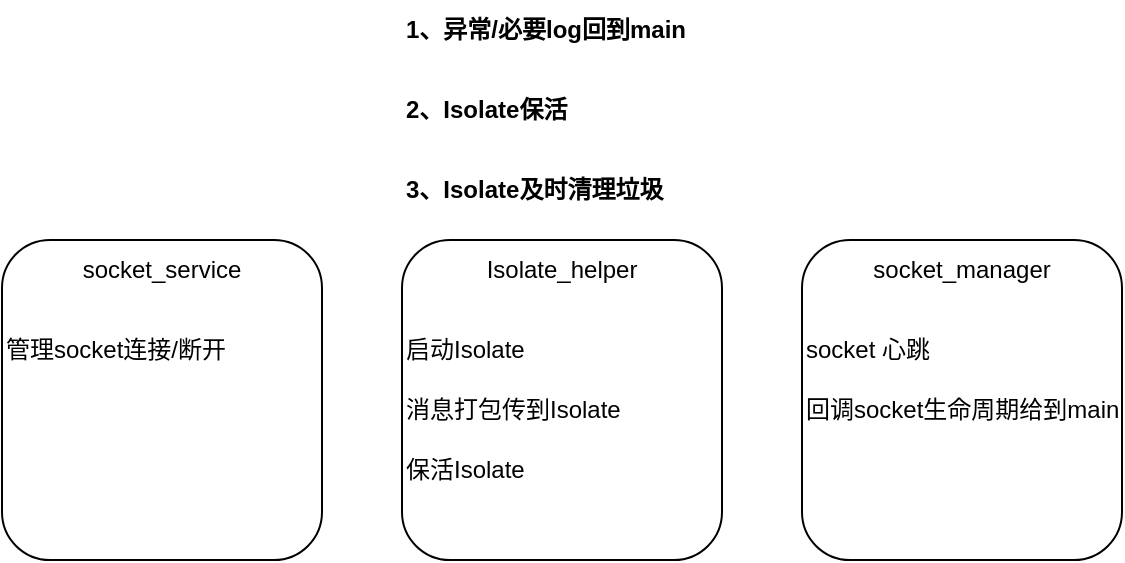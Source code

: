 <mxfile version="24.8.2">
  <diagram name="第 1 页" id="kK51Si3r2rLtlZtORP9k">
    <mxGraphModel dx="1434" dy="746" grid="1" gridSize="10" guides="1" tooltips="1" connect="1" arrows="1" fold="1" page="1" pageScale="1" pageWidth="827" pageHeight="1169" math="0" shadow="0">
      <root>
        <mxCell id="0" />
        <mxCell id="1" parent="0" />
        <mxCell id="-1A5qv5OgOZvyKJSr9lI-2" value="" style="rounded=1;whiteSpace=wrap;html=1;" vertex="1" parent="1">
          <mxGeometry x="40" y="200" width="160" height="160" as="geometry" />
        </mxCell>
        <mxCell id="-1A5qv5OgOZvyKJSr9lI-3" value="socket_service" style="text;html=1;align=center;verticalAlign=middle;whiteSpace=wrap;rounded=0;" vertex="1" parent="1">
          <mxGeometry x="90" y="200" width="60" height="30" as="geometry" />
        </mxCell>
        <mxCell id="-1A5qv5OgOZvyKJSr9lI-6" value="1、异常/必要log回到main" style="text;html=1;align=left;verticalAlign=middle;whiteSpace=wrap;rounded=0;fontStyle=1" vertex="1" parent="1">
          <mxGeometry x="240" y="80" width="170" height="30" as="geometry" />
        </mxCell>
        <mxCell id="-1A5qv5OgOZvyKJSr9lI-7" value="2、Isolate保活" style="text;html=1;align=left;verticalAlign=middle;whiteSpace=wrap;rounded=0;fontStyle=1" vertex="1" parent="1">
          <mxGeometry x="240" y="120" width="120" height="30" as="geometry" />
        </mxCell>
        <mxCell id="-1A5qv5OgOZvyKJSr9lI-8" value="3、Isolate及时清理垃圾" style="text;html=1;align=left;verticalAlign=middle;whiteSpace=wrap;rounded=0;fontStyle=1" vertex="1" parent="1">
          <mxGeometry x="240" y="160" width="140" height="30" as="geometry" />
        </mxCell>
        <mxCell id="-1A5qv5OgOZvyKJSr9lI-9" value="管理socket连接/断开" style="text;html=1;align=left;verticalAlign=middle;whiteSpace=wrap;rounded=0;" vertex="1" parent="1">
          <mxGeometry x="40" y="240" width="200" height="30" as="geometry" />
        </mxCell>
        <mxCell id="-1A5qv5OgOZvyKJSr9lI-10" value="" style="rounded=1;whiteSpace=wrap;html=1;" vertex="1" parent="1">
          <mxGeometry x="240" y="200" width="160" height="160" as="geometry" />
        </mxCell>
        <mxCell id="-1A5qv5OgOZvyKJSr9lI-11" value="Isolate_helper" style="text;html=1;align=center;verticalAlign=middle;whiteSpace=wrap;rounded=0;" vertex="1" parent="1">
          <mxGeometry x="290" y="200" width="60" height="30" as="geometry" />
        </mxCell>
        <mxCell id="-1A5qv5OgOZvyKJSr9lI-12" value="启动Isolate" style="text;html=1;align=left;verticalAlign=middle;whiteSpace=wrap;rounded=0;" vertex="1" parent="1">
          <mxGeometry x="240" y="240" width="160" height="30" as="geometry" />
        </mxCell>
        <mxCell id="-1A5qv5OgOZvyKJSr9lI-13" value="消息打包传到Isolate" style="text;html=1;align=left;verticalAlign=middle;whiteSpace=wrap;rounded=0;" vertex="1" parent="1">
          <mxGeometry x="240" y="270" width="160" height="30" as="geometry" />
        </mxCell>
        <mxCell id="-1A5qv5OgOZvyKJSr9lI-14" value="保活Isolate" style="text;html=1;align=left;verticalAlign=middle;whiteSpace=wrap;rounded=0;" vertex="1" parent="1">
          <mxGeometry x="240" y="300" width="160" height="30" as="geometry" />
        </mxCell>
        <mxCell id="-1A5qv5OgOZvyKJSr9lI-16" value="" style="rounded=1;whiteSpace=wrap;html=1;" vertex="1" parent="1">
          <mxGeometry x="440" y="200" width="160" height="160" as="geometry" />
        </mxCell>
        <mxCell id="-1A5qv5OgOZvyKJSr9lI-17" value="socket_manager" style="text;html=1;align=center;verticalAlign=middle;whiteSpace=wrap;rounded=0;" vertex="1" parent="1">
          <mxGeometry x="490" y="200" width="60" height="30" as="geometry" />
        </mxCell>
        <mxCell id="-1A5qv5OgOZvyKJSr9lI-18" value="socket 心跳" style="text;html=1;align=left;verticalAlign=middle;whiteSpace=wrap;rounded=0;" vertex="1" parent="1">
          <mxGeometry x="440" y="240" width="160" height="30" as="geometry" />
        </mxCell>
        <mxCell id="-1A5qv5OgOZvyKJSr9lI-19" value="回调socket生命周期给到main" style="text;html=1;align=left;verticalAlign=middle;whiteSpace=wrap;rounded=0;" vertex="1" parent="1">
          <mxGeometry x="440" y="270" width="160" height="30" as="geometry" />
        </mxCell>
      </root>
    </mxGraphModel>
  </diagram>
</mxfile>
